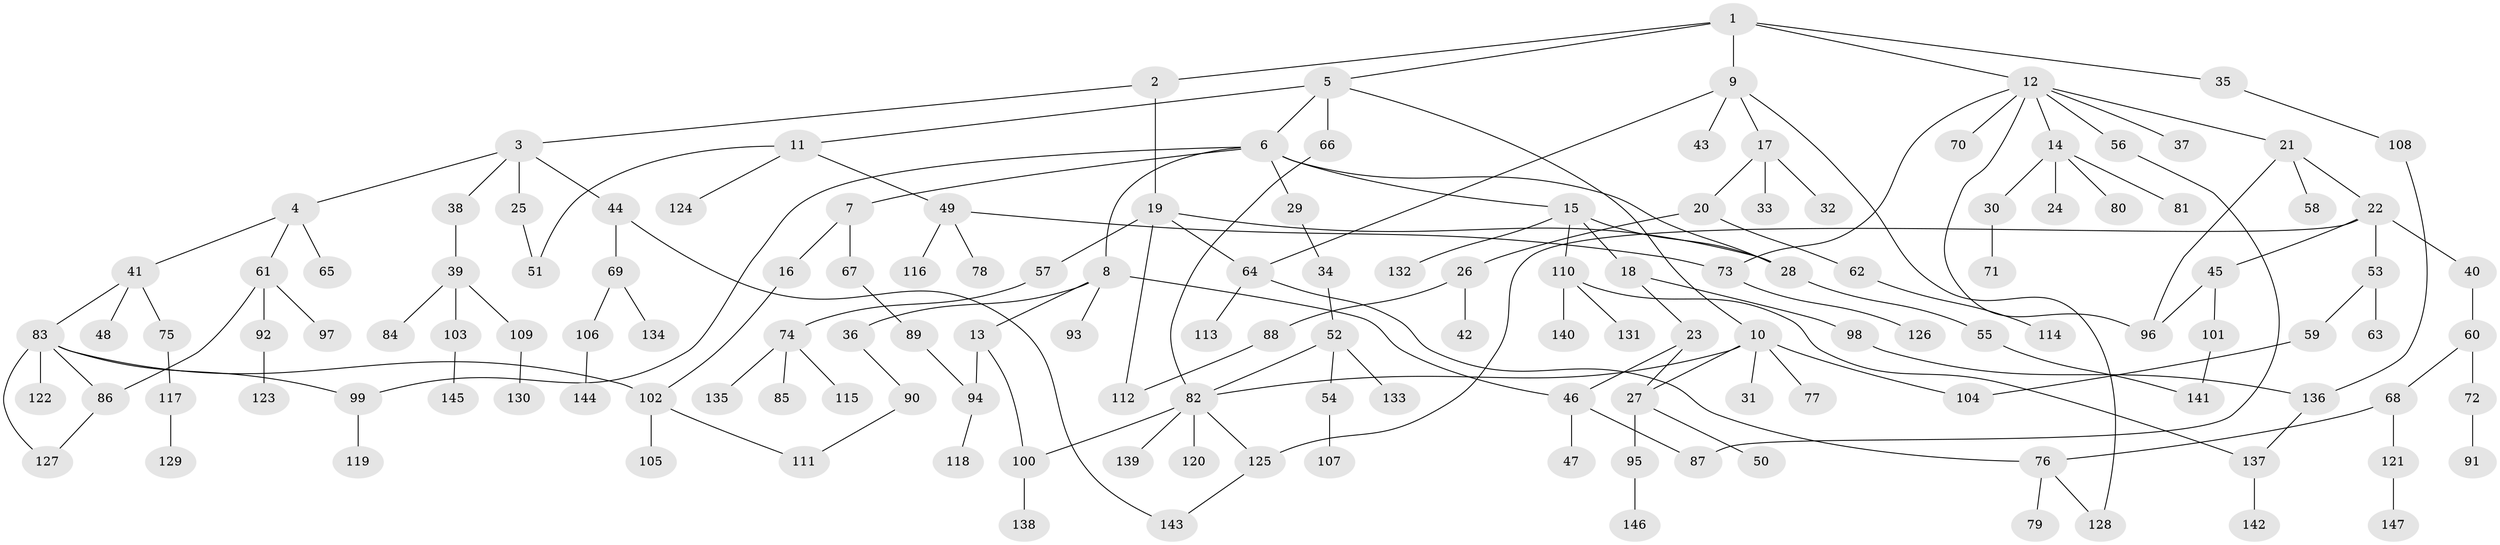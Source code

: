 // coarse degree distribution, {6: 0.018867924528301886, 5: 0.04716981132075472, 8: 0.02830188679245283, 7: 0.02830188679245283, 4: 0.09433962264150944, 2: 0.25471698113207547, 3: 0.16037735849056603, 1: 0.36792452830188677}
// Generated by graph-tools (version 1.1) at 2025/51/02/27/25 19:51:39]
// undirected, 147 vertices, 174 edges
graph export_dot {
graph [start="1"]
  node [color=gray90,style=filled];
  1;
  2;
  3;
  4;
  5;
  6;
  7;
  8;
  9;
  10;
  11;
  12;
  13;
  14;
  15;
  16;
  17;
  18;
  19;
  20;
  21;
  22;
  23;
  24;
  25;
  26;
  27;
  28;
  29;
  30;
  31;
  32;
  33;
  34;
  35;
  36;
  37;
  38;
  39;
  40;
  41;
  42;
  43;
  44;
  45;
  46;
  47;
  48;
  49;
  50;
  51;
  52;
  53;
  54;
  55;
  56;
  57;
  58;
  59;
  60;
  61;
  62;
  63;
  64;
  65;
  66;
  67;
  68;
  69;
  70;
  71;
  72;
  73;
  74;
  75;
  76;
  77;
  78;
  79;
  80;
  81;
  82;
  83;
  84;
  85;
  86;
  87;
  88;
  89;
  90;
  91;
  92;
  93;
  94;
  95;
  96;
  97;
  98;
  99;
  100;
  101;
  102;
  103;
  104;
  105;
  106;
  107;
  108;
  109;
  110;
  111;
  112;
  113;
  114;
  115;
  116;
  117;
  118;
  119;
  120;
  121;
  122;
  123;
  124;
  125;
  126;
  127;
  128;
  129;
  130;
  131;
  132;
  133;
  134;
  135;
  136;
  137;
  138;
  139;
  140;
  141;
  142;
  143;
  144;
  145;
  146;
  147;
  1 -- 2;
  1 -- 5;
  1 -- 9;
  1 -- 12;
  1 -- 35;
  2 -- 3;
  2 -- 19;
  3 -- 4;
  3 -- 25;
  3 -- 38;
  3 -- 44;
  4 -- 41;
  4 -- 61;
  4 -- 65;
  5 -- 6;
  5 -- 10;
  5 -- 11;
  5 -- 66;
  6 -- 7;
  6 -- 8;
  6 -- 15;
  6 -- 28;
  6 -- 29;
  6 -- 99;
  7 -- 16;
  7 -- 67;
  8 -- 13;
  8 -- 36;
  8 -- 93;
  8 -- 46;
  9 -- 17;
  9 -- 43;
  9 -- 64;
  9 -- 128;
  10 -- 27;
  10 -- 31;
  10 -- 77;
  10 -- 82;
  10 -- 104;
  11 -- 49;
  11 -- 124;
  11 -- 51;
  12 -- 14;
  12 -- 21;
  12 -- 37;
  12 -- 56;
  12 -- 70;
  12 -- 73;
  12 -- 96;
  13 -- 94;
  13 -- 100;
  14 -- 24;
  14 -- 30;
  14 -- 80;
  14 -- 81;
  15 -- 18;
  15 -- 110;
  15 -- 132;
  15 -- 28;
  16 -- 102;
  17 -- 20;
  17 -- 32;
  17 -- 33;
  18 -- 23;
  18 -- 98;
  19 -- 57;
  19 -- 64;
  19 -- 28;
  19 -- 112;
  20 -- 26;
  20 -- 62;
  21 -- 22;
  21 -- 58;
  21 -- 96;
  22 -- 40;
  22 -- 45;
  22 -- 53;
  22 -- 125;
  23 -- 46;
  23 -- 27;
  25 -- 51;
  26 -- 42;
  26 -- 88;
  27 -- 50;
  27 -- 95;
  28 -- 55;
  29 -- 34;
  30 -- 71;
  34 -- 52;
  35 -- 108;
  36 -- 90;
  38 -- 39;
  39 -- 84;
  39 -- 103;
  39 -- 109;
  40 -- 60;
  41 -- 48;
  41 -- 75;
  41 -- 83;
  44 -- 69;
  44 -- 143;
  45 -- 101;
  45 -- 96;
  46 -- 47;
  46 -- 87;
  49 -- 78;
  49 -- 116;
  49 -- 73;
  52 -- 54;
  52 -- 133;
  52 -- 82;
  53 -- 59;
  53 -- 63;
  54 -- 107;
  55 -- 141;
  56 -- 87;
  57 -- 74;
  59 -- 104;
  60 -- 68;
  60 -- 72;
  61 -- 92;
  61 -- 97;
  61 -- 86;
  62 -- 114;
  64 -- 76;
  64 -- 113;
  66 -- 82;
  67 -- 89;
  68 -- 121;
  68 -- 76;
  69 -- 106;
  69 -- 134;
  72 -- 91;
  73 -- 126;
  74 -- 85;
  74 -- 115;
  74 -- 135;
  75 -- 117;
  76 -- 79;
  76 -- 128;
  82 -- 100;
  82 -- 120;
  82 -- 125;
  82 -- 139;
  83 -- 86;
  83 -- 99;
  83 -- 102;
  83 -- 122;
  83 -- 127;
  86 -- 127;
  88 -- 112;
  89 -- 94;
  90 -- 111;
  92 -- 123;
  94 -- 118;
  95 -- 146;
  98 -- 136;
  99 -- 119;
  100 -- 138;
  101 -- 141;
  102 -- 105;
  102 -- 111;
  103 -- 145;
  106 -- 144;
  108 -- 136;
  109 -- 130;
  110 -- 131;
  110 -- 140;
  110 -- 137;
  117 -- 129;
  121 -- 147;
  125 -- 143;
  136 -- 137;
  137 -- 142;
}
